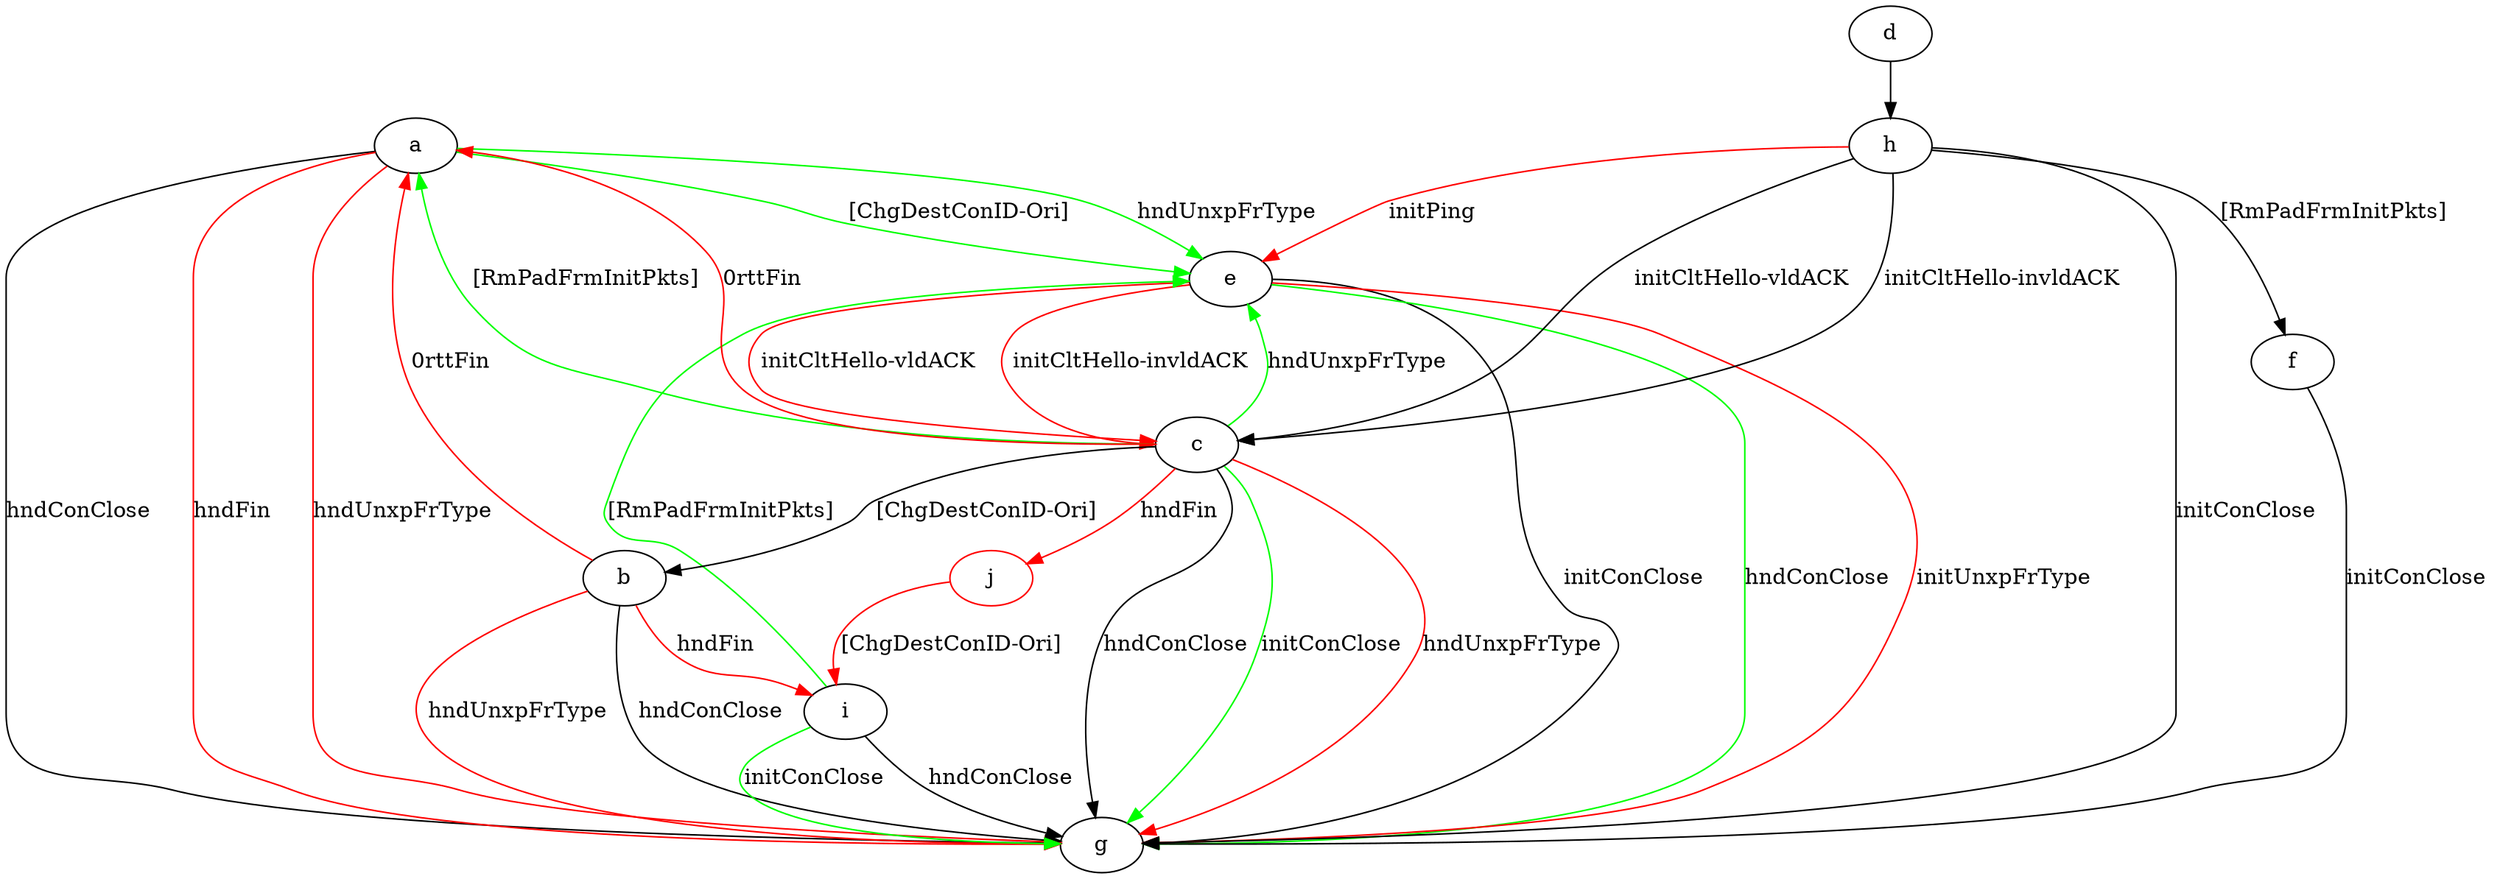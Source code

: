 digraph "" {
	a -> e	[key=0,
		color=green,
		label="hndUnxpFrType "];
	a -> e	[key=1,
		color=green,
		label="[ChgDestConID-Ori] "];
	a -> g	[key=0,
		label="hndConClose "];
	a -> g	[key=1,
		color=red,
		label="hndFin "];
	a -> g	[key=2,
		color=red,
		label="hndUnxpFrType "];
	b -> a	[key=0,
		color=red,
		label="0rttFin "];
	b -> g	[key=0,
		label="hndConClose "];
	b -> g	[key=1,
		color=red,
		label="hndUnxpFrType "];
	b -> i	[key=0,
		color=red,
		label="hndFin "];
	c -> a	[key=0,
		color=green,
		label="[RmPadFrmInitPkts] "];
	c -> a	[key=1,
		color=red,
		label="0rttFin "];
	c -> b	[key=0,
		label="[ChgDestConID-Ori] "];
	c -> e	[key=0,
		color=green,
		label="hndUnxpFrType "];
	c -> g	[key=0,
		label="hndConClose "];
	c -> g	[key=1,
		color=green,
		label="initConClose "];
	c -> g	[key=2,
		color=red,
		label="hndUnxpFrType "];
	j	[color=red];
	c -> j	[key=0,
		color=red,
		label="hndFin "];
	d -> h	[key=0];
	e -> c	[key=0,
		color=red,
		label="initCltHello-vldACK "];
	e -> c	[key=1,
		color=red,
		label="initCltHello-invldACK "];
	e -> g	[key=0,
		label="initConClose "];
	e -> g	[key=1,
		color=green,
		label="hndConClose "];
	e -> g	[key=2,
		color=red,
		label="initUnxpFrType "];
	f -> g	[key=0,
		label="initConClose "];
	h -> c	[key=0,
		label="initCltHello-vldACK "];
	h -> c	[key=1,
		label="initCltHello-invldACK "];
	h -> e	[key=0,
		color=red,
		label="initPing "];
	h -> f	[key=0,
		label="[RmPadFrmInitPkts] "];
	h -> g	[key=0,
		label="initConClose "];
	i -> e	[key=0,
		color=green,
		label="[RmPadFrmInitPkts] "];
	i -> g	[key=0,
		label="hndConClose "];
	i -> g	[key=1,
		color=green,
		label="initConClose "];
	j -> i	[key=0,
		color=red,
		label="[ChgDestConID-Ori] "];
}

